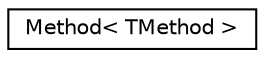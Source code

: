 digraph "Graphical Class Hierarchy"
{
  edge [fontname="Helvetica",fontsize="10",labelfontname="Helvetica",labelfontsize="10"];
  node [fontname="Helvetica",fontsize="10",shape=record];
  rankdir="LR";
  Node1 [label="Method\< TMethod \>",height=0.2,width=0.4,color="black", fillcolor="white", style="filled",URL="$classMethod.html"];
}
